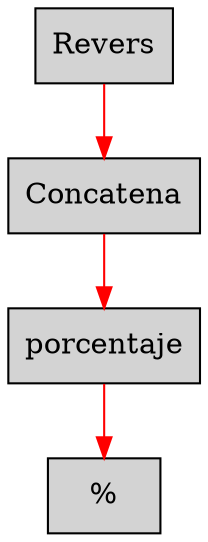 digraph G {node[shape=box, style=filled]; edge[color=red]
node175381202[label="Revers"];
 node175381202->node969102597;node969102597[label="Concatena"];
 node969102597->node592210110;node592210110[label="porcentaje"];
 node592210110->node1982922236;node1982922236[label="%"];

}
